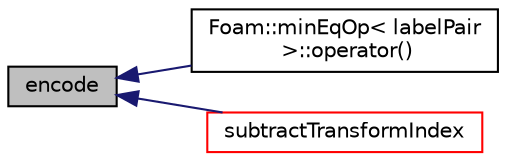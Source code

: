 digraph "encode"
{
  bgcolor="transparent";
  edge [fontname="Helvetica",fontsize="10",labelfontname="Helvetica",labelfontsize="10"];
  node [fontname="Helvetica",fontsize="10",shape=record];
  rankdir="LR";
  Node1 [label="encode",height=0.2,width=0.4,color="black", fillcolor="grey75", style="filled", fontcolor="black"];
  Node1 -> Node2 [dir="back",color="midnightblue",fontsize="10",style="solid",fontname="Helvetica"];
  Node2 [label="Foam::minEqOp\< labelPair\l \>::operator()",height=0.2,width=0.4,color="black",URL="$a01530.html#a131b2d9d4e100f101911f04944600277"];
  Node1 -> Node3 [dir="back",color="midnightblue",fontsize="10",style="solid",fontname="Helvetica"];
  Node3 [label="subtractTransformIndex",height=0.2,width=0.4,color="red",URL="$a00948.html#ab3a2cd11494ea19b28cb059c73b5b44c",tooltip="Subtract two transformIndices. "];
}
